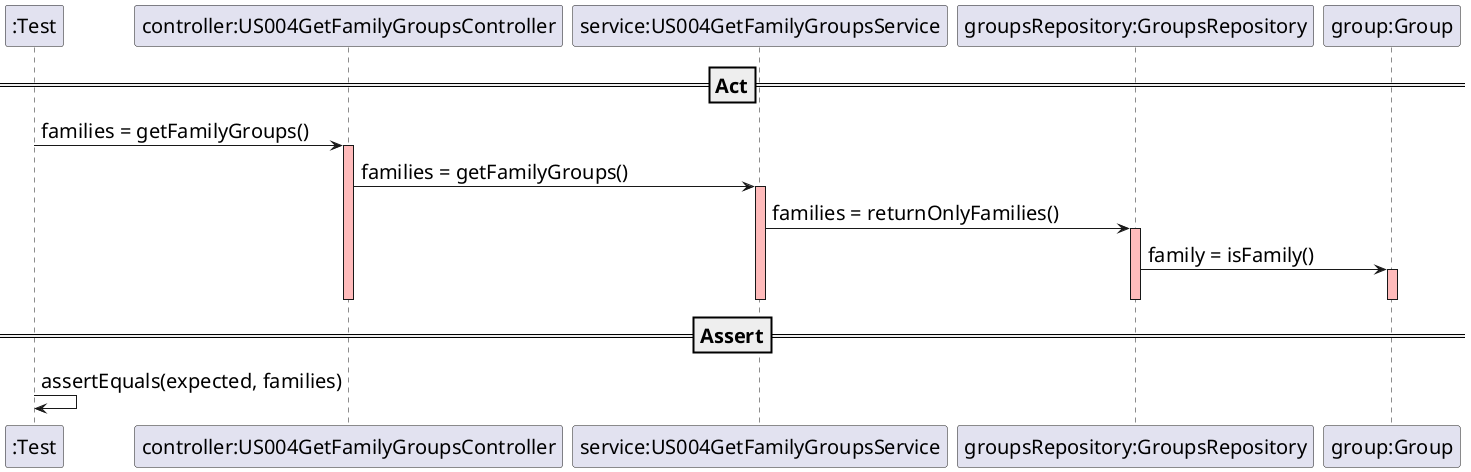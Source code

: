 @startuml
skinparam DefaultFontSize 20
participant ":Test"
participant "controller:US004GetFamilyGroupsController"

==Act==
":Test" -> "controller:US004GetFamilyGroupsController" : families = getFamilyGroups()
activate "controller:US004GetFamilyGroupsController" #FFBBBB

participant "service:US004GetFamilyGroupsService"
"controller:US004GetFamilyGroupsController" -> "service:US004GetFamilyGroupsService" : families = getFamilyGroups()
activate "service:US004GetFamilyGroupsService" #FFBBBB

participant "groupsRepository:GroupsRepository"
"service:US004GetFamilyGroupsService" -> "groupsRepository:GroupsRepository" : families = returnOnlyFamilies()
activate "groupsRepository:GroupsRepository" #FFBBBB

participant "group:Group"

"groupsRepository:GroupsRepository" -> "group:Group" : family = isFamily()
activate "group:Group" #FFBBBB
deactivate "group:Group"
deactivate "controller:US004GetFamilyGroupsController"
deactivate "service:US004GetFamilyGroupsService"
deactivate "groupsRepository:GroupsRepository"
==Assert==

":Test" -> ":Test" : assertEquals(expected, families)


@enduml
